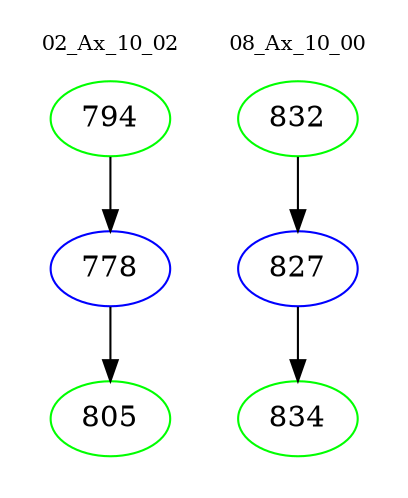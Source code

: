 digraph{
subgraph cluster_0 {
color = white
label = "02_Ax_10_02";
fontsize=10;
T0_794 [label="794", color="green"]
T0_794 -> T0_778 [color="black"]
T0_778 [label="778", color="blue"]
T0_778 -> T0_805 [color="black"]
T0_805 [label="805", color="green"]
}
subgraph cluster_1 {
color = white
label = "08_Ax_10_00";
fontsize=10;
T1_832 [label="832", color="green"]
T1_832 -> T1_827 [color="black"]
T1_827 [label="827", color="blue"]
T1_827 -> T1_834 [color="black"]
T1_834 [label="834", color="green"]
}
}

